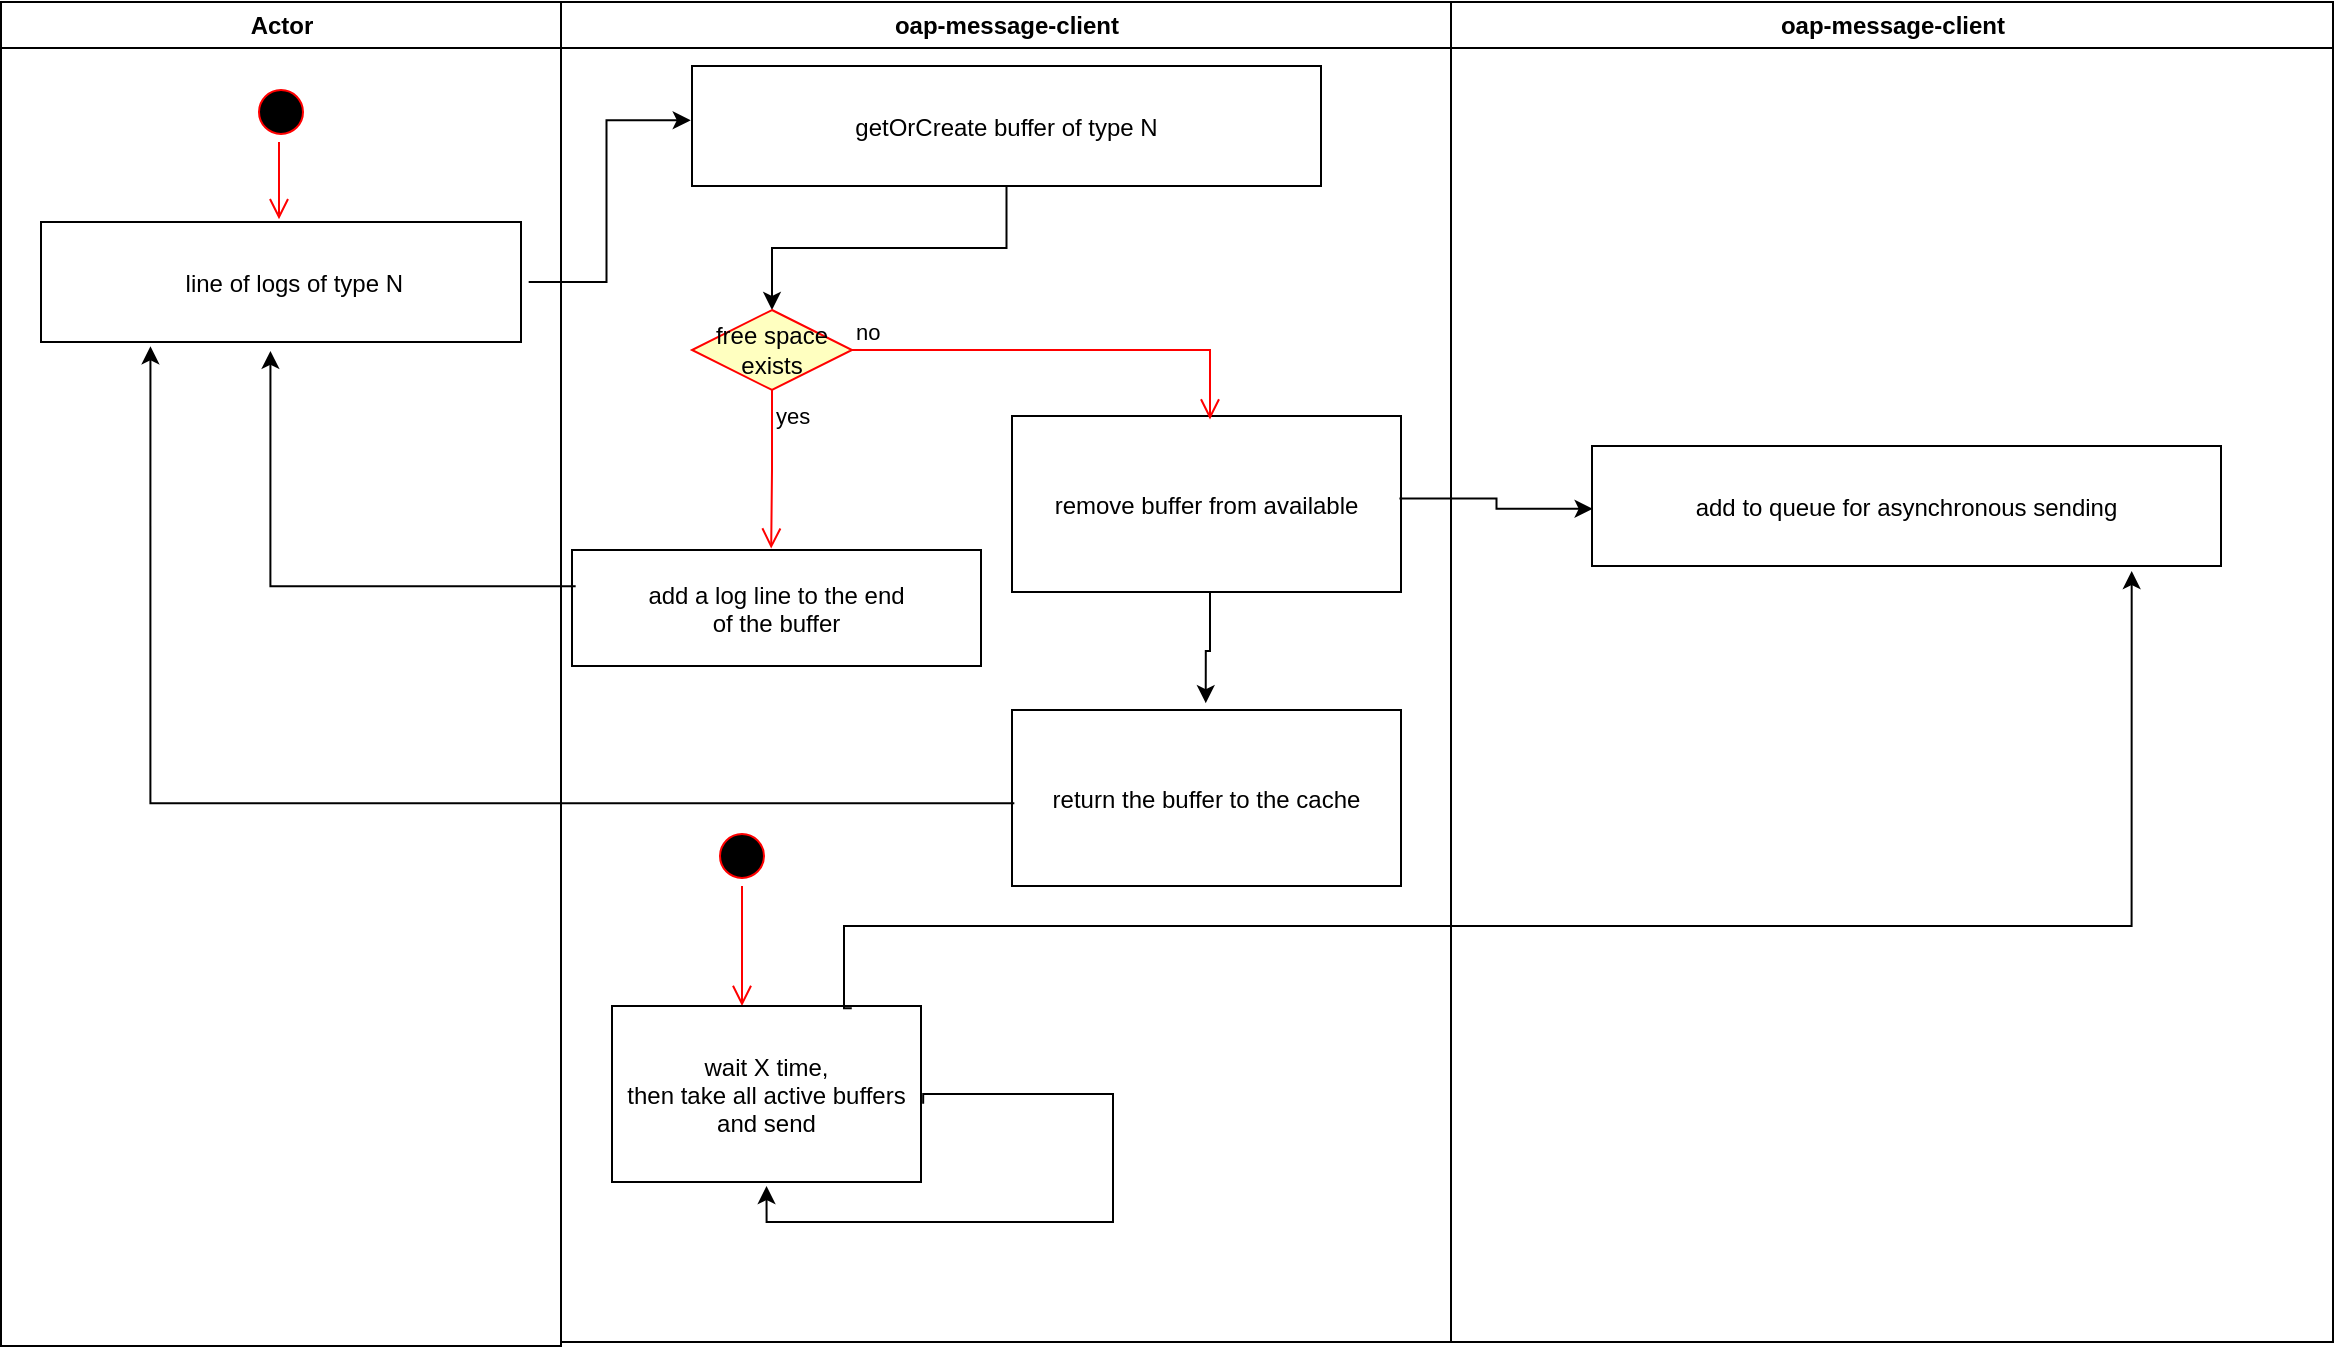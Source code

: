<mxfile version="21.1.2" type="device">
  <diagram name="Page-1" id="e7e014a7-5840-1c2e-5031-d8a46d1fe8dd">
    <mxGraphModel dx="1855" dy="1223" grid="1" gridSize="10" guides="1" tooltips="1" connect="1" arrows="1" fold="1" page="1" pageScale="1" pageWidth="1169" pageHeight="826" background="none" math="0" shadow="0">
      <root>
        <mxCell id="0" />
        <mxCell id="1" parent="0" />
        <mxCell id="2" value="Actor" style="swimlane;whiteSpace=wrap" parent="1" vertex="1">
          <mxGeometry x="164.5" y="128" width="280" height="672" as="geometry" />
        </mxCell>
        <mxCell id="5" value="" style="ellipse;shape=startState;fillColor=#000000;strokeColor=#ff0000;" parent="2" vertex="1">
          <mxGeometry x="125" y="40" width="30" height="30" as="geometry" />
        </mxCell>
        <mxCell id="6" value="" style="edgeStyle=elbowEdgeStyle;elbow=horizontal;verticalAlign=bottom;endArrow=open;endSize=8;strokeColor=#FF0000;endFill=1;rounded=0;entryX=0.496;entryY=-0.023;entryDx=0;entryDy=0;entryPerimeter=0;" parent="2" source="5" target="7" edge="1">
          <mxGeometry x="100" y="40" as="geometry">
            <mxPoint x="115" y="110" as="targetPoint" />
          </mxGeometry>
        </mxCell>
        <mxCell id="7" value="    line of logs of type N" style="" parent="2" vertex="1">
          <mxGeometry x="20" y="110" width="240" height="60" as="geometry" />
        </mxCell>
        <mxCell id="3" value="oap-message-client" style="swimlane;whiteSpace=wrap;fillColor=#FFFFFF;" parent="1" vertex="1">
          <mxGeometry x="444.5" y="128" width="445" height="670" as="geometry" />
        </mxCell>
        <mxCell id="rgy_eYncq5Bt91oSv8oi-42" style="edgeStyle=orthogonalEdgeStyle;rounded=0;orthogonalLoop=1;jettySize=auto;html=1;entryX=0.5;entryY=0;entryDx=0;entryDy=0;" edge="1" parent="3" source="rgy_eYncq5Bt91oSv8oi-33" target="rgy_eYncq5Bt91oSv8oi-37">
          <mxGeometry relative="1" as="geometry" />
        </mxCell>
        <mxCell id="rgy_eYncq5Bt91oSv8oi-33" value="getOrCreate buffer of type N" style="" vertex="1" parent="3">
          <mxGeometry x="65.5" y="32" width="314.5" height="60" as="geometry" />
        </mxCell>
        <mxCell id="rgy_eYncq5Bt91oSv8oi-37" value="free space exists&lt;br&gt;" style="rhombus;whiteSpace=wrap;html=1;fontColor=#000000;fillColor=#ffffc0;strokeColor=#ff0000;" vertex="1" parent="3">
          <mxGeometry x="65.5" y="154" width="80" height="40" as="geometry" />
        </mxCell>
        <mxCell id="rgy_eYncq5Bt91oSv8oi-39" value="yes" style="edgeStyle=orthogonalEdgeStyle;html=1;align=left;verticalAlign=top;endArrow=open;endSize=8;strokeColor=#ff0000;rounded=0;entryX=0.487;entryY=-0.012;entryDx=0;entryDy=0;entryPerimeter=0;" edge="1" source="rgy_eYncq5Bt91oSv8oi-37" parent="3" target="rgy_eYncq5Bt91oSv8oi-40">
          <mxGeometry x="-1" relative="1" as="geometry">
            <mxPoint x="105.5" y="254" as="targetPoint" />
          </mxGeometry>
        </mxCell>
        <mxCell id="rgy_eYncq5Bt91oSv8oi-40" value="add a log line to the end &#xa;of the buffer" style="" vertex="1" parent="3">
          <mxGeometry x="5.5" y="274" width="204.5" height="58" as="geometry" />
        </mxCell>
        <mxCell id="rgy_eYncq5Bt91oSv8oi-53" style="edgeStyle=orthogonalEdgeStyle;rounded=0;orthogonalLoop=1;jettySize=auto;html=1;entryX=0.498;entryY=-0.039;entryDx=0;entryDy=0;entryPerimeter=0;exitX=0.509;exitY=0.993;exitDx=0;exitDy=0;exitPerimeter=0;" edge="1" parent="3" source="rgy_eYncq5Bt91oSv8oi-44" target="rgy_eYncq5Bt91oSv8oi-46">
          <mxGeometry relative="1" as="geometry" />
        </mxCell>
        <mxCell id="rgy_eYncq5Bt91oSv8oi-44" value="remove buffer from available" style="" vertex="1" parent="3">
          <mxGeometry x="225.5" y="207" width="194.5" height="88" as="geometry" />
        </mxCell>
        <mxCell id="rgy_eYncq5Bt91oSv8oi-38" value="no" style="edgeStyle=orthogonalEdgeStyle;html=1;align=left;verticalAlign=bottom;endArrow=open;endSize=8;strokeColor=#ff0000;rounded=0;entryX=0.509;entryY=0.02;entryDx=0;entryDy=0;entryPerimeter=0;" edge="1" source="rgy_eYncq5Bt91oSv8oi-37" parent="3" target="rgy_eYncq5Bt91oSv8oi-44">
          <mxGeometry x="-1" relative="1" as="geometry">
            <mxPoint x="245.5" y="174" as="targetPoint" />
          </mxGeometry>
        </mxCell>
        <mxCell id="rgy_eYncq5Bt91oSv8oi-46" value="return the buffer to the cache" style="" vertex="1" parent="3">
          <mxGeometry x="225.5" y="354" width="194.5" height="88" as="geometry" />
        </mxCell>
        <mxCell id="rgy_eYncq5Bt91oSv8oi-49" value="" style="ellipse;html=1;shape=startState;fillColor=#000000;strokeColor=#ff0000;" vertex="1" parent="3">
          <mxGeometry x="75.5" y="412" width="30" height="30" as="geometry" />
        </mxCell>
        <mxCell id="rgy_eYncq5Bt91oSv8oi-50" value="" style="edgeStyle=orthogonalEdgeStyle;html=1;verticalAlign=bottom;endArrow=open;endSize=8;strokeColor=#ff0000;rounded=0;" edge="1" source="rgy_eYncq5Bt91oSv8oi-49" parent="3">
          <mxGeometry relative="1" as="geometry">
            <mxPoint x="90.5" y="502" as="targetPoint" />
          </mxGeometry>
        </mxCell>
        <mxCell id="rgy_eYncq5Bt91oSv8oi-51" value="wait X time, &#xa;then take all active buffers &#xa;and send" style="" vertex="1" parent="3">
          <mxGeometry x="25.5" y="502" width="154.5" height="88" as="geometry" />
        </mxCell>
        <mxCell id="rgy_eYncq5Bt91oSv8oi-54" style="edgeStyle=orthogonalEdgeStyle;rounded=0;orthogonalLoop=1;jettySize=auto;html=1;entryX=0.5;entryY=1.023;entryDx=0;entryDy=0;entryPerimeter=0;exitX=1.007;exitY=0.556;exitDx=0;exitDy=0;exitPerimeter=0;" edge="1" parent="3" source="rgy_eYncq5Bt91oSv8oi-51" target="rgy_eYncq5Bt91oSv8oi-51">
          <mxGeometry relative="1" as="geometry">
            <Array as="points">
              <mxPoint x="181" y="546" />
              <mxPoint x="276" y="546" />
              <mxPoint x="276" y="610" />
              <mxPoint x="103" y="610" />
            </Array>
          </mxGeometry>
        </mxCell>
        <mxCell id="4" value="oap-message-client" style="swimlane;whiteSpace=wrap" parent="1" vertex="1">
          <mxGeometry x="889.5" y="128" width="441" height="670" as="geometry" />
        </mxCell>
        <mxCell id="rgy_eYncq5Bt91oSv8oi-43" value="add to queue for asynchronous sending" style="" vertex="1" parent="4">
          <mxGeometry x="70.5" y="222" width="314.5" height="60" as="geometry" />
        </mxCell>
        <mxCell id="rgy_eYncq5Bt91oSv8oi-36" style="edgeStyle=orthogonalEdgeStyle;rounded=0;orthogonalLoop=1;jettySize=auto;html=1;entryX=-0.002;entryY=0.452;entryDx=0;entryDy=0;entryPerimeter=0;exitX=1.016;exitY=0.5;exitDx=0;exitDy=0;exitPerimeter=0;" edge="1" parent="1" source="7" target="rgy_eYncq5Bt91oSv8oi-33">
          <mxGeometry relative="1" as="geometry" />
        </mxCell>
        <mxCell id="rgy_eYncq5Bt91oSv8oi-41" style="edgeStyle=orthogonalEdgeStyle;rounded=0;orthogonalLoop=1;jettySize=auto;html=1;entryX=0.478;entryY=1.074;entryDx=0;entryDy=0;entryPerimeter=0;exitX=0.009;exitY=0.312;exitDx=0;exitDy=0;exitPerimeter=0;" edge="1" parent="1" source="rgy_eYncq5Bt91oSv8oi-40" target="7">
          <mxGeometry relative="1" as="geometry">
            <mxPoint x="460" y="509" as="sourcePoint" />
          </mxGeometry>
        </mxCell>
        <mxCell id="rgy_eYncq5Bt91oSv8oi-45" style="edgeStyle=orthogonalEdgeStyle;rounded=0;orthogonalLoop=1;jettySize=auto;html=1;entryX=0.001;entryY=0.523;entryDx=0;entryDy=0;entryPerimeter=0;exitX=0.996;exitY=0.469;exitDx=0;exitDy=0;exitPerimeter=0;" edge="1" parent="1" source="rgy_eYncq5Bt91oSv8oi-44" target="rgy_eYncq5Bt91oSv8oi-43">
          <mxGeometry relative="1" as="geometry" />
        </mxCell>
        <mxCell id="rgy_eYncq5Bt91oSv8oi-48" style="edgeStyle=orthogonalEdgeStyle;rounded=0;orthogonalLoop=1;jettySize=auto;html=1;entryX=0.228;entryY=1.036;entryDx=0;entryDy=0;entryPerimeter=0;exitX=0.006;exitY=0.53;exitDx=0;exitDy=0;exitPerimeter=0;" edge="1" parent="1" source="rgy_eYncq5Bt91oSv8oi-46" target="7">
          <mxGeometry relative="1" as="geometry">
            <mxPoint x="300" y="510" as="targetPoint" />
          </mxGeometry>
        </mxCell>
        <mxCell id="rgy_eYncq5Bt91oSv8oi-52" style="edgeStyle=orthogonalEdgeStyle;rounded=0;orthogonalLoop=1;jettySize=auto;html=1;entryX=0.858;entryY=1.042;entryDx=0;entryDy=0;entryPerimeter=0;exitX=0.776;exitY=0.013;exitDx=0;exitDy=0;exitPerimeter=0;" edge="1" parent="1" source="rgy_eYncq5Bt91oSv8oi-51" target="rgy_eYncq5Bt91oSv8oi-43">
          <mxGeometry relative="1" as="geometry">
            <mxPoint x="630" y="674" as="sourcePoint" />
            <Array as="points">
              <mxPoint x="586" y="631" />
              <mxPoint x="586" y="590" />
              <mxPoint x="1230" y="590" />
            </Array>
          </mxGeometry>
        </mxCell>
      </root>
    </mxGraphModel>
  </diagram>
</mxfile>
